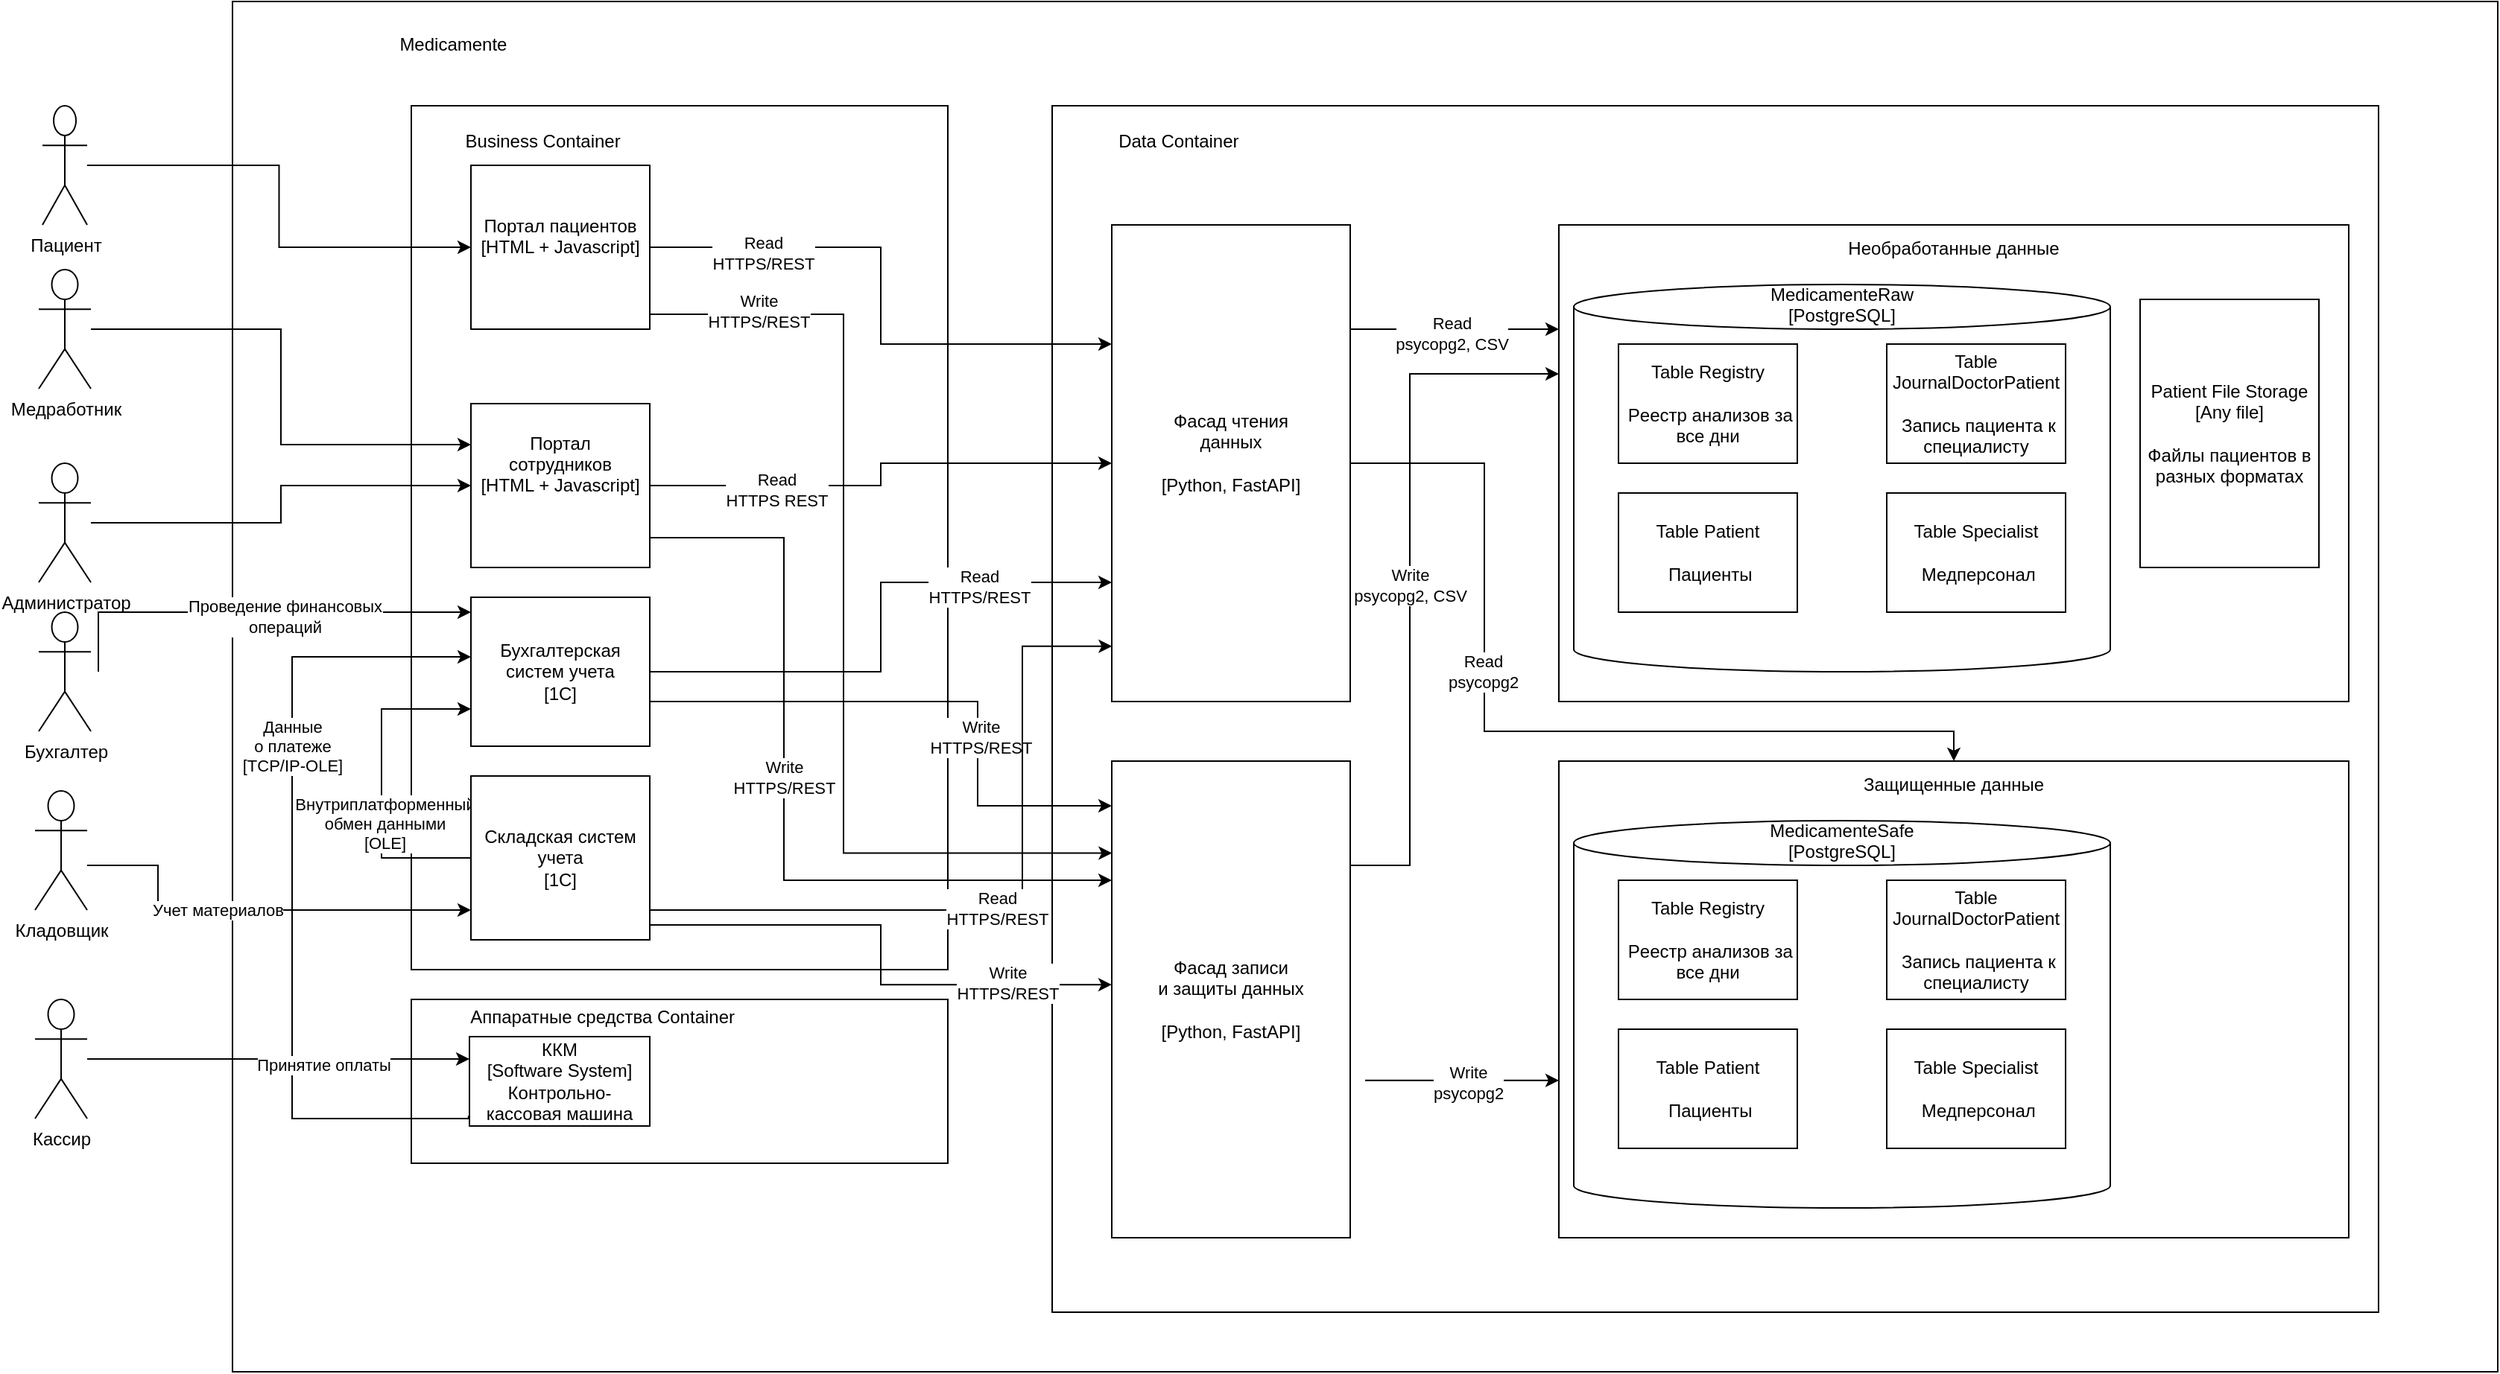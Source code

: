 <mxfile version="26.2.2">
  <diagram name="Page-1" id="CGTZmDQm4pQXepsmwuyZ">
    <mxGraphModel dx="2304" dy="2173" grid="1" gridSize="10" guides="1" tooltips="1" connect="1" arrows="1" fold="1" page="1" pageScale="1" pageWidth="850" pageHeight="1100" math="0" shadow="0">
      <root>
        <mxCell id="0" />
        <mxCell id="1" parent="0" />
        <mxCell id="5Xi3ZQD51UDlwHQSL6_M-1" value="Medicamente&amp;nbsp; &amp;nbsp; &amp;nbsp; &amp;nbsp; &amp;nbsp; &amp;nbsp; &amp;nbsp; &amp;nbsp; &amp;nbsp; &amp;nbsp; &amp;nbsp; &amp;nbsp; &amp;nbsp; &amp;nbsp; &amp;nbsp; &amp;nbsp; &amp;nbsp; &amp;nbsp; &amp;nbsp; &amp;nbsp; &amp;nbsp; &amp;nbsp; &amp;nbsp; &amp;nbsp; &amp;nbsp; &amp;nbsp; &amp;nbsp; &amp;nbsp; &amp;nbsp; &amp;nbsp; &amp;nbsp; &amp;nbsp; &amp;nbsp; &amp;nbsp; &amp;nbsp; &amp;nbsp; &amp;nbsp; &amp;nbsp; &amp;nbsp; &amp;nbsp; &amp;nbsp; &amp;nbsp; &amp;nbsp; &amp;nbsp; &amp;nbsp; &amp;nbsp; &amp;nbsp; &amp;nbsp; &amp;nbsp; &amp;nbsp; &amp;nbsp; &amp;nbsp; &amp;nbsp; &amp;nbsp; &amp;nbsp; &amp;nbsp; &amp;nbsp; &amp;nbsp; &amp;nbsp; &amp;nbsp; &amp;nbsp; &amp;nbsp; &amp;nbsp; &amp;nbsp; &amp;nbsp; &amp;nbsp; &amp;nbsp; &amp;nbsp; &amp;nbsp; &amp;nbsp; &amp;nbsp; &amp;nbsp; &amp;nbsp; &amp;nbsp; &amp;nbsp; &amp;nbsp; &amp;nbsp; &amp;nbsp; &amp;nbsp; &amp;nbsp; &amp;nbsp; &amp;nbsp; &amp;nbsp; &amp;nbsp; &amp;nbsp; &amp;nbsp; &amp;nbsp; &amp;nbsp; &amp;nbsp; &amp;nbsp; &amp;nbsp; &amp;nbsp; &amp;nbsp; &amp;nbsp; &amp;nbsp; &amp;nbsp; &amp;nbsp; &amp;nbsp; &amp;nbsp; &amp;nbsp; &amp;nbsp; &amp;nbsp; &amp;nbsp; &amp;nbsp; &amp;nbsp; &amp;nbsp; &amp;nbsp; &amp;nbsp; &amp;nbsp; &amp;nbsp; &amp;nbsp; &amp;nbsp; &amp;nbsp; &amp;nbsp; &amp;nbsp; &amp;nbsp; &amp;nbsp; &amp;nbsp; &amp;nbsp; &amp;nbsp; &amp;nbsp; &amp;nbsp; &amp;nbsp; &amp;nbsp; &amp;nbsp; &amp;nbsp; &amp;nbsp; &amp;nbsp; &amp;nbsp; &amp;nbsp; &amp;nbsp; &amp;nbsp; &amp;nbsp; &amp;nbsp; &amp;nbsp; &amp;nbsp; &amp;nbsp; &amp;nbsp; &amp;nbsp; &amp;nbsp; &amp;nbsp; &amp;nbsp; &amp;nbsp; &amp;nbsp; &amp;nbsp; &amp;nbsp; &amp;nbsp; &amp;nbsp; &amp;nbsp; &amp;nbsp; &amp;nbsp; &amp;nbsp; &amp;nbsp; &amp;nbsp; &amp;nbsp; &amp;nbsp; &amp;nbsp; &amp;nbsp; &amp;nbsp; &amp;nbsp; &amp;nbsp; &amp;nbsp; &amp;nbsp; &amp;nbsp; &amp;nbsp; &amp;nbsp; &amp;nbsp; &amp;nbsp; &amp;nbsp; &amp;nbsp; &amp;nbsp; &amp;nbsp; &amp;nbsp; &amp;nbsp; &amp;nbsp; &amp;nbsp; &amp;nbsp; &amp;nbsp; &amp;nbsp; &amp;nbsp; &amp;nbsp; &amp;nbsp; &amp;nbsp; &amp;nbsp;&lt;div&gt;&lt;br&gt;&lt;/div&gt;&lt;div&gt;&lt;br&gt;&lt;div&gt;&lt;br&gt;&lt;/div&gt;&lt;div&gt;&lt;br&gt;&lt;/div&gt;&lt;div&gt;&lt;br&gt;&lt;/div&gt;&lt;div&gt;&lt;br&gt;&lt;/div&gt;&lt;div&gt;&lt;br&gt;&lt;/div&gt;&lt;div&gt;&lt;br&gt;&lt;/div&gt;&lt;div&gt;&lt;br&gt;&lt;/div&gt;&lt;div&gt;&lt;br&gt;&lt;/div&gt;&lt;div&gt;&lt;br&gt;&lt;/div&gt;&lt;div&gt;&lt;br&gt;&lt;/div&gt;&lt;div&gt;&lt;br&gt;&lt;/div&gt;&lt;div&gt;&lt;br&gt;&lt;/div&gt;&lt;div&gt;&lt;br&gt;&lt;/div&gt;&lt;div&gt;&lt;br&gt;&lt;/div&gt;&lt;div&gt;&lt;br&gt;&lt;/div&gt;&lt;div&gt;&lt;br&gt;&lt;/div&gt;&lt;div&gt;&lt;br&gt;&lt;/div&gt;&lt;div&gt;&lt;br&gt;&lt;/div&gt;&lt;div&gt;&lt;br&gt;&lt;/div&gt;&lt;div&gt;&lt;br&gt;&lt;/div&gt;&lt;div&gt;&lt;br&gt;&lt;/div&gt;&lt;div&gt;&lt;br&gt;&lt;/div&gt;&lt;div&gt;&lt;br&gt;&lt;/div&gt;&lt;div&gt;&lt;br&gt;&lt;/div&gt;&lt;div&gt;&lt;br&gt;&lt;/div&gt;&lt;div&gt;&lt;br&gt;&lt;/div&gt;&lt;div&gt;&lt;br&gt;&lt;/div&gt;&lt;div&gt;&lt;br&gt;&lt;/div&gt;&lt;div&gt;&lt;br&gt;&lt;/div&gt;&lt;div&gt;&lt;br&gt;&lt;/div&gt;&lt;div&gt;&lt;br&gt;&lt;/div&gt;&lt;div&gt;&lt;br&gt;&lt;/div&gt;&lt;div&gt;&lt;br&gt;&lt;/div&gt;&lt;div&gt;&lt;br&gt;&lt;/div&gt;&lt;div&gt;&lt;br&gt;&lt;/div&gt;&lt;div&gt;&lt;br&gt;&lt;/div&gt;&lt;div&gt;&lt;br&gt;&lt;/div&gt;&lt;div&gt;&lt;br&gt;&lt;/div&gt;&lt;div&gt;&lt;br&gt;&lt;/div&gt;&lt;div&gt;&lt;br&gt;&lt;/div&gt;&lt;div&gt;&lt;br&gt;&lt;/div&gt;&lt;div&gt;&lt;br&gt;&lt;/div&gt;&lt;div&gt;&lt;br&gt;&lt;/div&gt;&lt;div&gt;&lt;br&gt;&lt;/div&gt;&lt;div&gt;&lt;br&gt;&lt;/div&gt;&lt;div&gt;&lt;br&gt;&lt;/div&gt;&lt;div&gt;&lt;br&gt;&lt;/div&gt;&lt;div&gt;&lt;br&gt;&lt;/div&gt;&lt;div&gt;&lt;br&gt;&lt;/div&gt;&lt;div&gt;&lt;br&gt;&lt;/div&gt;&lt;div&gt;&lt;br&gt;&lt;/div&gt;&lt;div&gt;&lt;br&gt;&lt;/div&gt;&lt;div&gt;&lt;br&gt;&lt;/div&gt;&lt;div&gt;&lt;br&gt;&lt;/div&gt;&lt;div&gt;&lt;br&gt;&lt;/div&gt;&lt;div&gt;&lt;br&gt;&lt;/div&gt;&lt;div&gt;&lt;br&gt;&lt;/div&gt;&lt;div&gt;&lt;br&gt;&lt;/div&gt;&lt;/div&gt;" style="rounded=0;whiteSpace=wrap;html=1;" vertex="1" parent="1">
          <mxGeometry x="-200" y="-280" width="1520" height="920" as="geometry" />
        </mxCell>
        <mxCell id="5Xi3ZQD51UDlwHQSL6_M-2" value="Data Container&amp;nbsp; &amp;nbsp; &amp;nbsp; &amp;nbsp; &amp;nbsp; &amp;nbsp; &amp;nbsp; &amp;nbsp; &amp;nbsp; &amp;nbsp; &amp;nbsp; &amp;nbsp; &amp;nbsp; &amp;nbsp; &amp;nbsp; &amp;nbsp; &amp;nbsp; &amp;nbsp; &amp;nbsp; &amp;nbsp; &amp;nbsp; &amp;nbsp; &amp;nbsp; &amp;nbsp; &amp;nbsp; &amp;nbsp; &amp;nbsp; &amp;nbsp; &amp;nbsp; &amp;nbsp; &amp;nbsp; &amp;nbsp; &amp;nbsp; &amp;nbsp; &amp;nbsp; &amp;nbsp; &amp;nbsp; &amp;nbsp; &amp;nbsp; &amp;nbsp; &amp;nbsp; &amp;nbsp; &amp;nbsp; &amp;nbsp; &amp;nbsp; &amp;nbsp; &amp;nbsp; &amp;nbsp; &amp;nbsp; &amp;nbsp; &amp;nbsp; &amp;nbsp; &amp;nbsp; &amp;nbsp; &amp;nbsp; &amp;nbsp; &amp;nbsp; &amp;nbsp; &amp;nbsp; &amp;nbsp; &amp;nbsp; &amp;nbsp; &amp;nbsp; &amp;nbsp; &amp;nbsp; &amp;nbsp; &amp;nbsp; &amp;nbsp; &amp;nbsp; &amp;nbsp; &amp;nbsp; &amp;nbsp; &amp;nbsp; &amp;nbsp; &amp;nbsp; &amp;nbsp; &amp;nbsp; &amp;nbsp; &amp;nbsp; &amp;nbsp; &amp;nbsp; &amp;nbsp; &amp;nbsp; &amp;nbsp; &amp;nbsp; &amp;nbsp; &amp;nbsp; &amp;nbsp; &amp;nbsp; &amp;nbsp; &amp;nbsp; &amp;nbsp; &amp;nbsp; &amp;nbsp; &amp;nbsp; &amp;nbsp; &amp;nbsp; &amp;nbsp; &amp;nbsp; &amp;nbsp; &amp;nbsp; &amp;nbsp; &amp;nbsp; &amp;nbsp; &amp;nbsp; &amp;nbsp; &amp;nbsp; &amp;nbsp;&amp;nbsp;&lt;div&gt;&lt;br&gt;&lt;/div&gt;&lt;div&gt;&lt;br&gt;&lt;/div&gt;&lt;div&gt;&lt;br&gt;&lt;/div&gt;&lt;div&gt;&lt;br&gt;&lt;/div&gt;&lt;div&gt;&lt;br&gt;&lt;/div&gt;&lt;div&gt;&lt;br&gt;&lt;/div&gt;&lt;div&gt;&lt;br&gt;&lt;/div&gt;&lt;div&gt;&lt;br&gt;&lt;/div&gt;&lt;div&gt;&lt;br&gt;&lt;/div&gt;&lt;div&gt;&lt;br&gt;&lt;/div&gt;&lt;div&gt;&lt;br&gt;&lt;/div&gt;&lt;div&gt;&lt;br&gt;&lt;/div&gt;&lt;div&gt;&lt;br&gt;&lt;/div&gt;&lt;div&gt;&lt;br&gt;&lt;/div&gt;&lt;div&gt;&lt;br&gt;&lt;/div&gt;&lt;div&gt;&lt;br&gt;&lt;/div&gt;&lt;div&gt;&lt;br&gt;&lt;/div&gt;&lt;div&gt;&lt;br&gt;&lt;/div&gt;&lt;div&gt;&lt;br&gt;&lt;/div&gt;&lt;div&gt;&lt;br&gt;&lt;/div&gt;&lt;div&gt;&lt;br&gt;&lt;/div&gt;&lt;div&gt;&amp;nbsp; &amp;nbsp; &amp;nbsp; &amp;nbsp; &amp;nbsp; &amp;nbsp; &amp;nbsp; &amp;nbsp; &amp;nbsp; &amp;nbsp; &amp;nbsp; &amp;nbsp; &amp;nbsp; &amp;nbsp; &amp;nbsp; &amp;nbsp; &amp;nbsp; &amp;nbsp; &amp;nbsp; &amp;nbsp; &amp;nbsp; &amp;nbsp; &amp;nbsp; &amp;nbsp; &amp;nbsp; &amp;nbsp; &amp;nbsp; &amp;nbsp; &amp;nbsp; &amp;nbsp; &amp;nbsp; &amp;nbsp; &amp;nbsp;&amp;nbsp;&lt;div&gt;&lt;br&gt;&lt;/div&gt;&lt;div&gt;&lt;br&gt;&lt;/div&gt;&lt;div&gt;&lt;br&gt;&lt;/div&gt;&lt;div&gt;&lt;br&gt;&lt;/div&gt;&lt;div&gt;&lt;br&gt;&lt;/div&gt;&lt;div&gt;&lt;br&gt;&lt;/div&gt;&lt;div&gt;&lt;br&gt;&lt;/div&gt;&lt;div&gt;&lt;br&gt;&lt;/div&gt;&lt;div&gt;&lt;br&gt;&lt;/div&gt;&lt;div&gt;&lt;br&gt;&lt;/div&gt;&lt;div&gt;&lt;br&gt;&lt;/div&gt;&lt;div&gt;&lt;br&gt;&lt;/div&gt;&lt;div&gt;&lt;br&gt;&lt;/div&gt;&lt;div&gt;&lt;br&gt;&lt;/div&gt;&lt;div&gt;&lt;br&gt;&lt;/div&gt;&lt;div&gt;&lt;br&gt;&lt;/div&gt;&lt;div&gt;&lt;br&gt;&lt;/div&gt;&lt;div&gt;&lt;br&gt;&lt;/div&gt;&lt;div&gt;&lt;br&gt;&lt;/div&gt;&lt;div&gt;&lt;br&gt;&lt;/div&gt;&lt;div&gt;&lt;br&gt;&lt;/div&gt;&lt;div&gt;&lt;br&gt;&lt;/div&gt;&lt;div&gt;&lt;br&gt;&lt;/div&gt;&lt;div&gt;&lt;br&gt;&lt;/div&gt;&lt;div&gt;&lt;br&gt;&lt;/div&gt;&lt;div&gt;&lt;br&gt;&lt;/div&gt;&lt;div&gt;&lt;br&gt;&lt;/div&gt;&lt;div&gt;&lt;br&gt;&lt;/div&gt;&lt;div&gt;&lt;br&gt;&lt;/div&gt;&lt;div&gt;&lt;br&gt;&lt;/div&gt;&lt;div&gt;&lt;br&gt;&lt;/div&gt;&lt;/div&gt;" style="rounded=0;whiteSpace=wrap;html=1;" vertex="1" parent="1">
          <mxGeometry x="350" y="-210" width="890" height="810" as="geometry" />
        </mxCell>
        <mxCell id="5Xi3ZQD51UDlwHQSL6_M-4" value="Business Container&amp;nbsp; &amp;nbsp; &amp;nbsp; &amp;nbsp; &amp;nbsp; &amp;nbsp; &amp;nbsp; &amp;nbsp; &amp;nbsp; &amp;nbsp; &amp;nbsp; &amp;nbsp; &amp;nbsp; &amp;nbsp; &amp;nbsp; &amp;nbsp; &amp;nbsp; &amp;nbsp; &amp;nbsp; &amp;nbsp; &amp;nbsp; &amp;nbsp; &amp;nbsp; &amp;nbsp; &amp;nbsp; &amp;nbsp; &amp;nbsp; &amp;nbsp;&lt;div&gt;&lt;br&gt;&lt;/div&gt;&lt;div&gt;&lt;br&gt;&lt;/div&gt;&lt;div&gt;&lt;br&gt;&lt;/div&gt;&lt;div&gt;&lt;br&gt;&lt;/div&gt;&lt;div&gt;&lt;br&gt;&lt;/div&gt;&lt;div&gt;&lt;br&gt;&lt;/div&gt;&lt;div&gt;&lt;br&gt;&lt;/div&gt;&lt;div&gt;&lt;br&gt;&lt;/div&gt;&lt;div&gt;&lt;br&gt;&lt;/div&gt;&lt;div&gt;&lt;div&gt;&lt;br&gt;&lt;/div&gt;&lt;div&gt;&lt;br&gt;&lt;/div&gt;&lt;div&gt;&lt;br&gt;&lt;/div&gt;&lt;div&gt;&lt;br&gt;&lt;/div&gt;&lt;div&gt;&lt;br&gt;&lt;/div&gt;&lt;div&gt;&lt;br&gt;&lt;/div&gt;&lt;div&gt;&lt;br&gt;&lt;/div&gt;&lt;div&gt;&lt;br&gt;&lt;/div&gt;&lt;div&gt;&lt;br&gt;&lt;/div&gt;&lt;div&gt;&lt;br&gt;&lt;/div&gt;&lt;div&gt;&lt;br&gt;&lt;/div&gt;&lt;div&gt;&lt;br&gt;&lt;/div&gt;&lt;div&gt;&lt;br&gt;&lt;/div&gt;&lt;div&gt;&lt;br&gt;&lt;/div&gt;&lt;div&gt;&lt;br&gt;&lt;/div&gt;&lt;div&gt;&lt;br&gt;&lt;/div&gt;&lt;div&gt;&lt;br&gt;&lt;/div&gt;&lt;div&gt;&lt;br&gt;&lt;/div&gt;&lt;div&gt;&lt;br&gt;&lt;/div&gt;&lt;div&gt;&lt;br&gt;&lt;/div&gt;&lt;div&gt;&lt;br&gt;&lt;/div&gt;&lt;div&gt;&lt;br&gt;&lt;/div&gt;&lt;div&gt;&lt;br&gt;&lt;/div&gt;&lt;div&gt;&lt;br&gt;&lt;/div&gt;&lt;div&gt;&lt;br&gt;&lt;/div&gt;&lt;div&gt;&lt;br&gt;&lt;/div&gt;&lt;div&gt;&lt;br&gt;&lt;/div&gt;&lt;div&gt;&lt;br&gt;&lt;/div&gt;&lt;/div&gt;" style="rounded=0;whiteSpace=wrap;html=1;" vertex="1" parent="1">
          <mxGeometry x="-80" y="-210" width="360" height="580" as="geometry" />
        </mxCell>
        <mxCell id="5Xi3ZQD51UDlwHQSL6_M-11" style="edgeStyle=orthogonalEdgeStyle;rounded=0;orthogonalLoop=1;jettySize=auto;html=1;" edge="1" parent="1" source="5Xi3ZQD51UDlwHQSL6_M-7" target="5Xi3ZQD51UDlwHQSL6_M-5">
          <mxGeometry relative="1" as="geometry">
            <Array as="points">
              <mxPoint x="590" y="-60" />
              <mxPoint x="590" y="-60" />
            </Array>
          </mxGeometry>
        </mxCell>
        <mxCell id="5Xi3ZQD51UDlwHQSL6_M-91" value="Read&lt;div&gt;psyco&lt;span style=&quot;background-color: light-dark(#ffffff, var(--ge-dark-color, #121212)); color: light-dark(rgb(0, 0, 0), rgb(255, 255, 255));&quot;&gt;pg2, CSV&lt;/span&gt;&lt;/div&gt;" style="edgeLabel;html=1;align=center;verticalAlign=middle;resizable=0;points=[];" vertex="1" connectable="0" parent="5Xi3ZQD51UDlwHQSL6_M-11">
          <mxGeometry x="-0.029" y="-3" relative="1" as="geometry">
            <mxPoint as="offset" />
          </mxGeometry>
        </mxCell>
        <mxCell id="5Xi3ZQD51UDlwHQSL6_M-5" value="Необработанные&amp;nbsp;&lt;span style=&quot;background-color: transparent; color: light-dark(rgb(0, 0, 0), rgb(255, 255, 255));&quot;&gt;данные&lt;/span&gt;&lt;div&gt;&lt;br&gt;&lt;/div&gt;&lt;div&gt;&lt;br&gt;&lt;/div&gt;&lt;div&gt;&lt;br&gt;&lt;/div&gt;&lt;div&gt;&lt;br&gt;&lt;/div&gt;&lt;div&gt;&lt;br&gt;&lt;/div&gt;&lt;div&gt;&lt;br&gt;&lt;/div&gt;&lt;div&gt;&lt;br&gt;&lt;/div&gt;&lt;div&gt;&lt;br&gt;&lt;/div&gt;&lt;div&gt;&lt;br&gt;&lt;/div&gt;&lt;div&gt;&lt;br&gt;&lt;/div&gt;&lt;div&gt;&lt;br&gt;&lt;/div&gt;&lt;div&gt;&lt;br&gt;&lt;/div&gt;&lt;div&gt;&lt;br&gt;&lt;/div&gt;&lt;div&gt;&lt;br&gt;&lt;/div&gt;&lt;div&gt;&lt;br&gt;&lt;/div&gt;&lt;div&gt;&lt;br&gt;&lt;/div&gt;&lt;div&gt;&lt;br&gt;&lt;/div&gt;&lt;div&gt;&lt;br&gt;&lt;/div&gt;&lt;div&gt;&lt;br&gt;&lt;/div&gt;&lt;div&gt;&lt;br&gt;&lt;/div&gt;" style="shape=rectangle;whiteSpace=wrap;html=1;boundedLbl=1;backgroundOutline=1;size=15;" vertex="1" parent="1">
          <mxGeometry x="690" y="-130" width="530" height="320" as="geometry" />
        </mxCell>
        <mxCell id="5Xi3ZQD51UDlwHQSL6_M-89" style="edgeStyle=orthogonalEdgeStyle;rounded=0;orthogonalLoop=1;jettySize=auto;html=1;exitX=1;exitY=0.5;exitDx=0;exitDy=0;" edge="1" parent="1" source="5Xi3ZQD51UDlwHQSL6_M-7" target="5Xi3ZQD51UDlwHQSL6_M-6">
          <mxGeometry relative="1" as="geometry">
            <Array as="points">
              <mxPoint x="640" y="30" />
              <mxPoint x="640" y="210" />
              <mxPoint x="955" y="210" />
            </Array>
          </mxGeometry>
        </mxCell>
        <mxCell id="5Xi3ZQD51UDlwHQSL6_M-90" value="Read&lt;div&gt;psyco&lt;span style=&quot;color: light-dark(rgb(0, 0, 0), rgb(255, 255, 255)); background-color: light-dark(#ffffff, var(--ge-dark-color, #121212));&quot;&gt;pg2&lt;/span&gt;&lt;/div&gt;" style="edgeLabel;html=1;align=center;verticalAlign=middle;resizable=0;points=[];" vertex="1" connectable="0" parent="5Xi3ZQD51UDlwHQSL6_M-89">
          <mxGeometry x="-0.382" y="-1" relative="1" as="geometry">
            <mxPoint y="43" as="offset" />
          </mxGeometry>
        </mxCell>
        <mxCell id="5Xi3ZQD51UDlwHQSL6_M-6" value="Защищенные&amp;nbsp;&lt;span style=&quot;background-color: transparent; color: light-dark(rgb(0, 0, 0), rgb(255, 255, 255));&quot;&gt;данные&lt;/span&gt;&lt;div&gt;&lt;br&gt;&lt;/div&gt;&lt;div&gt;&lt;br&gt;&lt;/div&gt;&lt;div&gt;&lt;br&gt;&lt;/div&gt;&lt;div&gt;&lt;br&gt;&lt;/div&gt;&lt;div&gt;&lt;br&gt;&lt;/div&gt;&lt;div&gt;&lt;br&gt;&lt;/div&gt;&lt;div&gt;&lt;br&gt;&lt;/div&gt;&lt;div&gt;&lt;br&gt;&lt;/div&gt;&lt;div&gt;&lt;br&gt;&lt;/div&gt;&lt;div&gt;&lt;br&gt;&lt;/div&gt;&lt;div&gt;&lt;br&gt;&lt;/div&gt;&lt;div&gt;&lt;br&gt;&lt;/div&gt;&lt;div&gt;&lt;br&gt;&lt;/div&gt;&lt;div&gt;&lt;br&gt;&lt;/div&gt;&lt;div&gt;&lt;br&gt;&lt;/div&gt;&lt;div&gt;&lt;br&gt;&lt;/div&gt;&lt;div&gt;&lt;br&gt;&lt;/div&gt;&lt;div&gt;&lt;br&gt;&lt;/div&gt;&lt;div&gt;&lt;br&gt;&lt;/div&gt;&lt;div&gt;&lt;br&gt;&lt;/div&gt;" style="shape=rectangle;whiteSpace=wrap;html=1;boundedLbl=1;backgroundOutline=1;size=15;" vertex="1" parent="1">
          <mxGeometry x="690" y="230" width="530" height="320" as="geometry" />
        </mxCell>
        <mxCell id="5Xi3ZQD51UDlwHQSL6_M-7" value="Фасад&amp;nbsp;&lt;span style=&quot;background-color: transparent; color: light-dark(rgb(0, 0, 0), rgb(255, 255, 255));&quot;&gt;чтения&lt;/span&gt;&lt;div&gt;данных&lt;/div&gt;&lt;div&gt;&lt;br&gt;&lt;/div&gt;&lt;div&gt;[Python, FastAPI]&lt;/div&gt;&lt;div&gt;&lt;br&gt;&lt;/div&gt;" style="rounded=0;whiteSpace=wrap;html=1;" vertex="1" parent="1">
          <mxGeometry x="390" y="-130" width="160" height="320" as="geometry" />
        </mxCell>
        <mxCell id="5Xi3ZQD51UDlwHQSL6_M-9" style="edgeStyle=orthogonalEdgeStyle;rounded=0;orthogonalLoop=1;jettySize=auto;html=1;" edge="1" parent="1" source="5Xi3ZQD51UDlwHQSL6_M-8" target="5Xi3ZQD51UDlwHQSL6_M-5">
          <mxGeometry relative="1" as="geometry">
            <Array as="points">
              <mxPoint x="590" y="300" />
              <mxPoint x="590" y="-30" />
            </Array>
          </mxGeometry>
        </mxCell>
        <mxCell id="5Xi3ZQD51UDlwHQSL6_M-88" value="Write&lt;div&gt;psyco&lt;span style=&quot;color: light-dark(rgb(0, 0, 0), rgb(255, 255, 255)); background-color: light-dark(#ffffff, var(--ge-dark-color, #121212));&quot;&gt;pg2, CSV&lt;/span&gt;&lt;/div&gt;" style="edgeLabel;html=1;align=center;verticalAlign=middle;resizable=0;points=[];" vertex="1" connectable="0" parent="5Xi3ZQD51UDlwHQSL6_M-9">
          <mxGeometry x="-0.028" relative="1" as="geometry">
            <mxPoint as="offset" />
          </mxGeometry>
        </mxCell>
        <mxCell id="5Xi3ZQD51UDlwHQSL6_M-10" style="edgeStyle=orthogonalEdgeStyle;rounded=0;orthogonalLoop=1;jettySize=auto;html=1;" edge="1" parent="1">
          <mxGeometry relative="1" as="geometry">
            <mxPoint x="560" y="444.41" as="sourcePoint" />
            <mxPoint x="690" y="444.41" as="targetPoint" />
          </mxGeometry>
        </mxCell>
        <mxCell id="5Xi3ZQD51UDlwHQSL6_M-87" value="Write&lt;div&gt;psyco&lt;span style=&quot;color: light-dark(rgb(0, 0, 0), rgb(255, 255, 255)); background-color: light-dark(#ffffff, var(--ge-dark-color, #121212));&quot;&gt;pg2&lt;/span&gt;&lt;/div&gt;" style="edgeLabel;html=1;align=center;verticalAlign=middle;resizable=0;points=[];" vertex="1" connectable="0" parent="5Xi3ZQD51UDlwHQSL6_M-10">
          <mxGeometry x="0.054" y="-1" relative="1" as="geometry">
            <mxPoint as="offset" />
          </mxGeometry>
        </mxCell>
        <mxCell id="5Xi3ZQD51UDlwHQSL6_M-8" value="Фасад&amp;nbsp;&lt;span style=&quot;background-color: transparent; color: light-dark(rgb(0, 0, 0), rgb(255, 255, 255));&quot;&gt;записи&lt;/span&gt;&lt;div&gt;и&amp;nbsp;&lt;span style=&quot;background-color: transparent; color: light-dark(rgb(0, 0, 0), rgb(255, 255, 255));&quot;&gt;защиты&amp;nbsp;&lt;/span&gt;&lt;span style=&quot;background-color: transparent; color: light-dark(rgb(0, 0, 0), rgb(255, 255, 255));&quot;&gt;данных&lt;/span&gt;&lt;/div&gt;&lt;div&gt;&lt;span style=&quot;background-color: transparent; color: light-dark(rgb(0, 0, 0), rgb(255, 255, 255));&quot;&gt;&lt;br&gt;&lt;/span&gt;&lt;/div&gt;&lt;div&gt;[&lt;span style=&quot;background-color: transparent; color: light-dark(rgb(0, 0, 0), rgb(255, 255, 255));&quot;&gt;Python,&amp;nbsp;&lt;/span&gt;&lt;span style=&quot;background-color: transparent; color: light-dark(rgb(0, 0, 0), rgb(255, 255, 255));&quot;&gt;FastAPI]&lt;/span&gt;&lt;/div&gt;" style="rounded=0;whiteSpace=wrap;html=1;" vertex="1" parent="1">
          <mxGeometry x="390" y="230" width="160" height="320" as="geometry" />
        </mxCell>
        <mxCell id="5Xi3ZQD51UDlwHQSL6_M-97" style="edgeStyle=orthogonalEdgeStyle;rounded=0;orthogonalLoop=1;jettySize=auto;html=1;entryX=0;entryY=0.25;entryDx=0;entryDy=0;" edge="1" parent="1" source="5Xi3ZQD51UDlwHQSL6_M-13" target="5Xi3ZQD51UDlwHQSL6_M-7">
          <mxGeometry relative="1" as="geometry" />
        </mxCell>
        <mxCell id="5Xi3ZQD51UDlwHQSL6_M-100" value="Read&lt;div&gt;HTTPS/REST&lt;/div&gt;" style="edgeLabel;html=1;align=center;verticalAlign=middle;resizable=0;points=[];" vertex="1" connectable="0" parent="5Xi3ZQD51UDlwHQSL6_M-97">
          <mxGeometry x="-0.595" y="-4" relative="1" as="geometry">
            <mxPoint as="offset" />
          </mxGeometry>
        </mxCell>
        <mxCell id="5Xi3ZQD51UDlwHQSL6_M-13" value="Портал пациентов&lt;div&gt;&lt;div&gt;[HTML + Javascript]&lt;/div&gt;&lt;div&gt;&lt;br&gt;&lt;/div&gt;&lt;/div&gt;" style="rounded=0;whiteSpace=wrap;html=1;" vertex="1" parent="1">
          <mxGeometry x="-40" y="-170" width="120" height="110" as="geometry" />
        </mxCell>
        <mxCell id="5Xi3ZQD51UDlwHQSL6_M-98" style="edgeStyle=orthogonalEdgeStyle;rounded=0;orthogonalLoop=1;jettySize=auto;html=1;" edge="1" parent="1" source="5Xi3ZQD51UDlwHQSL6_M-14" target="5Xi3ZQD51UDlwHQSL6_M-7">
          <mxGeometry relative="1" as="geometry" />
        </mxCell>
        <mxCell id="5Xi3ZQD51UDlwHQSL6_M-99" value="Read&lt;div&gt;HTTPS REST&lt;/div&gt;" style="edgeLabel;html=1;align=center;verticalAlign=middle;resizable=0;points=[];" vertex="1" connectable="0" parent="5Xi3ZQD51UDlwHQSL6_M-98">
          <mxGeometry x="-0.481" y="-3" relative="1" as="geometry">
            <mxPoint as="offset" />
          </mxGeometry>
        </mxCell>
        <mxCell id="5Xi3ZQD51UDlwHQSL6_M-117" style="edgeStyle=orthogonalEdgeStyle;rounded=0;orthogonalLoop=1;jettySize=auto;html=1;entryX=0;entryY=0.25;entryDx=0;entryDy=0;" edge="1" parent="1" source="5Xi3ZQD51UDlwHQSL6_M-14" target="5Xi3ZQD51UDlwHQSL6_M-8">
          <mxGeometry relative="1" as="geometry">
            <Array as="points">
              <mxPoint x="170" y="80" />
              <mxPoint x="170" y="310" />
            </Array>
          </mxGeometry>
        </mxCell>
        <mxCell id="5Xi3ZQD51UDlwHQSL6_M-118" value="Write&lt;div&gt;HTTPS/REST&lt;/div&gt;" style="edgeLabel;html=1;align=center;verticalAlign=middle;resizable=0;points=[];" vertex="1" connectable="0" parent="5Xi3ZQD51UDlwHQSL6_M-117">
          <mxGeometry x="-0.07" relative="1" as="geometry">
            <mxPoint as="offset" />
          </mxGeometry>
        </mxCell>
        <mxCell id="5Xi3ZQD51UDlwHQSL6_M-14" value="Портал&lt;div&gt;сотрудников&lt;/div&gt;&lt;div&gt;[HTML + Javascript]&lt;/div&gt;&lt;div&gt;&lt;br&gt;&lt;/div&gt;&lt;div&gt;&lt;br&gt;&lt;/div&gt;" style="rounded=0;whiteSpace=wrap;html=1;" vertex="1" parent="1">
          <mxGeometry x="-40" y="-10" width="120" height="110" as="geometry" />
        </mxCell>
        <mxCell id="5Xi3ZQD51UDlwHQSL6_M-101" style="edgeStyle=orthogonalEdgeStyle;rounded=0;orthogonalLoop=1;jettySize=auto;html=1;entryX=0;entryY=0.75;entryDx=0;entryDy=0;" edge="1" parent="1" source="5Xi3ZQD51UDlwHQSL6_M-15" target="5Xi3ZQD51UDlwHQSL6_M-7">
          <mxGeometry relative="1" as="geometry" />
        </mxCell>
        <mxCell id="5Xi3ZQD51UDlwHQSL6_M-102" value="Read&lt;div&gt;HTTPS/REST&lt;/div&gt;" style="edgeLabel;html=1;align=center;verticalAlign=middle;resizable=0;points=[];" vertex="1" connectable="0" parent="5Xi3ZQD51UDlwHQSL6_M-101">
          <mxGeometry x="0.517" y="-3" relative="1" as="geometry">
            <mxPoint as="offset" />
          </mxGeometry>
        </mxCell>
        <mxCell id="5Xi3ZQD51UDlwHQSL6_M-107" style="edgeStyle=orthogonalEdgeStyle;rounded=0;orthogonalLoop=1;jettySize=auto;html=1;" edge="1" parent="1" source="5Xi3ZQD51UDlwHQSL6_M-15">
          <mxGeometry relative="1" as="geometry">
            <mxPoint x="390" y="260" as="targetPoint" />
            <Array as="points">
              <mxPoint x="300" y="190" />
              <mxPoint x="300" y="260" />
              <mxPoint x="390" y="260" />
            </Array>
          </mxGeometry>
        </mxCell>
        <mxCell id="5Xi3ZQD51UDlwHQSL6_M-108" value="Write&lt;div&gt;HTTPS/REST&lt;/div&gt;" style="edgeLabel;html=1;align=center;verticalAlign=middle;resizable=0;points=[];" vertex="1" connectable="0" parent="5Xi3ZQD51UDlwHQSL6_M-107">
          <mxGeometry x="0.284" y="2" relative="1" as="geometry">
            <mxPoint as="offset" />
          </mxGeometry>
        </mxCell>
        <mxCell id="5Xi3ZQD51UDlwHQSL6_M-15" value="Бухгалтерская систем учета&lt;div&gt;[1C]&lt;/div&gt;" style="rounded=0;whiteSpace=wrap;html=1;" vertex="1" parent="1">
          <mxGeometry x="-40" y="120" width="120" height="100" as="geometry" />
        </mxCell>
        <mxCell id="5Xi3ZQD51UDlwHQSL6_M-113" style="edgeStyle=orthogonalEdgeStyle;rounded=0;orthogonalLoop=1;jettySize=auto;html=1;entryX=0;entryY=0.75;entryDx=0;entryDy=0;" edge="1" parent="1" source="5Xi3ZQD51UDlwHQSL6_M-16" target="5Xi3ZQD51UDlwHQSL6_M-15">
          <mxGeometry relative="1" as="geometry">
            <Array as="points">
              <mxPoint x="-100" y="295" />
              <mxPoint x="-100" y="195" />
            </Array>
          </mxGeometry>
        </mxCell>
        <mxCell id="5Xi3ZQD51UDlwHQSL6_M-116" value="Внутриплатформенный&lt;div&gt;обмен данными&lt;/div&gt;&lt;div&gt;[OLE]&lt;/div&gt;" style="edgeLabel;html=1;align=center;verticalAlign=middle;resizable=0;points=[];" vertex="1" connectable="0" parent="5Xi3ZQD51UDlwHQSL6_M-113">
          <mxGeometry x="-0.243" y="-2" relative="1" as="geometry">
            <mxPoint as="offset" />
          </mxGeometry>
        </mxCell>
        <mxCell id="5Xi3ZQD51UDlwHQSL6_M-16" value="Складская систем учета&lt;div&gt;[1C]&lt;/div&gt;" style="rounded=0;whiteSpace=wrap;html=1;" vertex="1" parent="1">
          <mxGeometry x="-40" y="240" width="120" height="110" as="geometry" />
        </mxCell>
        <mxCell id="5Xi3ZQD51UDlwHQSL6_M-18" value="Кассир" style="shape=umlActor;verticalLabelPosition=bottom;verticalAlign=top;html=1;outlineConnect=0;" vertex="1" parent="1">
          <mxGeometry x="-332.5" y="390" width="35" height="80" as="geometry" />
        </mxCell>
        <mxCell id="5Xi3ZQD51UDlwHQSL6_M-20" value="&lt;div&gt;Аппаратные средства Container&amp;nbsp; &amp;nbsp; &amp;nbsp; &amp;nbsp; &amp;nbsp; &amp;nbsp; &amp;nbsp; &amp;nbsp; &amp;nbsp; &amp;nbsp; &amp;nbsp; &amp;nbsp; &amp;nbsp; &amp;nbsp; &amp;nbsp; &amp;nbsp;&lt;/div&gt;&lt;div&gt;&lt;br&gt;&lt;/div&gt;&lt;div&gt;&lt;br&gt;&lt;/div&gt;&lt;div&gt;&lt;br&gt;&lt;/div&gt;&lt;div&gt;&lt;br&gt;&lt;/div&gt;&lt;div&gt;&lt;br&gt;&lt;/div&gt;&lt;div&gt;&lt;br&gt;&lt;/div&gt;" style="rounded=0;whiteSpace=wrap;html=1;" vertex="1" parent="1">
          <mxGeometry x="-80" y="390" width="360" height="110" as="geometry" />
        </mxCell>
        <mxCell id="5Xi3ZQD51UDlwHQSL6_M-110" style="edgeStyle=orthogonalEdgeStyle;rounded=0;orthogonalLoop=1;jettySize=auto;html=1;exitX=-0.005;exitY=0.886;exitDx=0;exitDy=0;exitPerimeter=0;" edge="1" parent="1" source="5Xi3ZQD51UDlwHQSL6_M-17">
          <mxGeometry relative="1" as="geometry">
            <mxPoint x="-42" y="445.0" as="sourcePoint" />
            <mxPoint x="-40" y="160" as="targetPoint" />
            <Array as="points">
              <mxPoint x="-42" y="470" />
              <mxPoint x="-160" y="470" />
              <mxPoint x="-160" y="160" />
              <mxPoint x="-41" y="160" />
            </Array>
          </mxGeometry>
        </mxCell>
        <mxCell id="5Xi3ZQD51UDlwHQSL6_M-111" value="Данные&lt;div&gt;о платеже&lt;div&gt;[TCP/IP-OLE]&lt;/div&gt;&lt;/div&gt;" style="edgeLabel;html=1;align=center;verticalAlign=middle;resizable=0;points=[];" vertex="1" connectable="0" parent="5Xi3ZQD51UDlwHQSL6_M-110">
          <mxGeometry x="0.271" y="-4" relative="1" as="geometry">
            <mxPoint x="-4" y="-21" as="offset" />
          </mxGeometry>
        </mxCell>
        <mxCell id="5Xi3ZQD51UDlwHQSL6_M-17" value="ККМ&lt;div&gt;&lt;span style=&quot;background-color: transparent; color: light-dark(rgb(0, 0, 0), rgb(255, 255, 255));&quot;&gt;[Software System]&lt;/span&gt;&lt;/div&gt;&lt;div&gt;Контрольно-кассовая машина&lt;/div&gt;" style="rounded=0;whiteSpace=wrap;html=1;" vertex="1" parent="1">
          <mxGeometry x="-41" y="415" width="121" height="60" as="geometry" />
        </mxCell>
        <mxCell id="5Xi3ZQD51UDlwHQSL6_M-21" style="edgeStyle=orthogonalEdgeStyle;rounded=0;orthogonalLoop=1;jettySize=auto;html=1;entryX=0;entryY=0.25;entryDx=0;entryDy=0;" edge="1" parent="1" source="5Xi3ZQD51UDlwHQSL6_M-18" target="5Xi3ZQD51UDlwHQSL6_M-17">
          <mxGeometry relative="1" as="geometry" />
        </mxCell>
        <mxCell id="5Xi3ZQD51UDlwHQSL6_M-92" value="Принятие оплаты" style="edgeLabel;html=1;align=center;verticalAlign=middle;resizable=0;points=[];" vertex="1" connectable="0" parent="5Xi3ZQD51UDlwHQSL6_M-21">
          <mxGeometry x="0.036" y="-4" relative="1" as="geometry">
            <mxPoint x="25" as="offset" />
          </mxGeometry>
        </mxCell>
        <mxCell id="5Xi3ZQD51UDlwHQSL6_M-30" style="edgeStyle=orthogonalEdgeStyle;rounded=0;orthogonalLoop=1;jettySize=auto;html=1;" edge="1" parent="1" target="5Xi3ZQD51UDlwHQSL6_M-15">
          <mxGeometry relative="1" as="geometry">
            <mxPoint x="-290" y="170" as="sourcePoint" />
            <Array as="points">
              <mxPoint x="-160" y="130" />
              <mxPoint x="-160" y="130" />
            </Array>
          </mxGeometry>
        </mxCell>
        <mxCell id="5Xi3ZQD51UDlwHQSL6_M-71" value="Проведение финансовых&lt;div&gt;операций&lt;/div&gt;" style="edgeLabel;html=1;align=center;verticalAlign=middle;resizable=0;points=[];" vertex="1" connectable="0" parent="5Xi3ZQD51UDlwHQSL6_M-30">
          <mxGeometry x="0.133" y="-3" relative="1" as="geometry">
            <mxPoint as="offset" />
          </mxGeometry>
        </mxCell>
        <mxCell id="5Xi3ZQD51UDlwHQSL6_M-26" value="Бухгалтер" style="shape=umlActor;verticalLabelPosition=bottom;verticalAlign=top;html=1;outlineConnect=0;" vertex="1" parent="1">
          <mxGeometry x="-330" y="130" width="35" height="80" as="geometry" />
        </mxCell>
        <mxCell id="5Xi3ZQD51UDlwHQSL6_M-74" style="edgeStyle=orthogonalEdgeStyle;rounded=0;orthogonalLoop=1;jettySize=auto;html=1;" edge="1" parent="1" source="5Xi3ZQD51UDlwHQSL6_M-31" target="5Xi3ZQD51UDlwHQSL6_M-13">
          <mxGeometry relative="1" as="geometry" />
        </mxCell>
        <mxCell id="5Xi3ZQD51UDlwHQSL6_M-31" value="Пациент" style="shape=umlActor;verticalLabelPosition=bottom;verticalAlign=top;html=1;outlineConnect=0;" vertex="1" parent="1">
          <mxGeometry x="-327.5" y="-210" width="30" height="80" as="geometry" />
        </mxCell>
        <mxCell id="5Xi3ZQD51UDlwHQSL6_M-73" style="edgeStyle=orthogonalEdgeStyle;rounded=0;orthogonalLoop=1;jettySize=auto;html=1;entryX=0;entryY=0.25;entryDx=0;entryDy=0;" edge="1" parent="1" source="5Xi3ZQD51UDlwHQSL6_M-33" target="5Xi3ZQD51UDlwHQSL6_M-14">
          <mxGeometry relative="1" as="geometry" />
        </mxCell>
        <mxCell id="5Xi3ZQD51UDlwHQSL6_M-33" value="Медработник" style="shape=umlActor;verticalLabelPosition=bottom;verticalAlign=top;html=1;outlineConnect=0;" vertex="1" parent="1">
          <mxGeometry x="-330" y="-100" width="35" height="80" as="geometry" />
        </mxCell>
        <mxCell id="5Xi3ZQD51UDlwHQSL6_M-72" style="edgeStyle=orthogonalEdgeStyle;rounded=0;orthogonalLoop=1;jettySize=auto;html=1;" edge="1" parent="1" source="5Xi3ZQD51UDlwHQSL6_M-37" target="5Xi3ZQD51UDlwHQSL6_M-14">
          <mxGeometry relative="1" as="geometry" />
        </mxCell>
        <mxCell id="5Xi3ZQD51UDlwHQSL6_M-37" value="Администратор" style="shape=umlActor;verticalLabelPosition=bottom;verticalAlign=top;html=1;outlineConnect=0;" vertex="1" parent="1">
          <mxGeometry x="-330" y="30" width="35" height="80" as="geometry" />
        </mxCell>
        <mxCell id="5Xi3ZQD51UDlwHQSL6_M-49" style="edgeStyle=orthogonalEdgeStyle;rounded=0;orthogonalLoop=1;jettySize=auto;html=1;" edge="1" parent="1" source="5Xi3ZQD51UDlwHQSL6_M-45">
          <mxGeometry relative="1" as="geometry">
            <mxPoint x="-40" y="330" as="targetPoint" />
            <Array as="points">
              <mxPoint x="-250" y="300" />
              <mxPoint x="-250" y="330" />
            </Array>
          </mxGeometry>
        </mxCell>
        <mxCell id="5Xi3ZQD51UDlwHQSL6_M-70" value="Учет материалов" style="edgeLabel;html=1;align=center;verticalAlign=middle;resizable=0;points=[];" vertex="1" connectable="0" parent="5Xi3ZQD51UDlwHQSL6_M-49">
          <mxGeometry x="0.214" y="-2" relative="1" as="geometry">
            <mxPoint x="-57" y="-2" as="offset" />
          </mxGeometry>
        </mxCell>
        <mxCell id="5Xi3ZQD51UDlwHQSL6_M-45" value="Кладовщик" style="shape=umlActor;verticalLabelPosition=bottom;verticalAlign=top;html=1;outlineConnect=0;" vertex="1" parent="1">
          <mxGeometry x="-332.5" y="250" width="35" height="80" as="geometry" />
        </mxCell>
        <mxCell id="5Xi3ZQD51UDlwHQSL6_M-65" value="&lt;div&gt;Patient File Storage&lt;/div&gt;[Any file]&lt;div&gt;&lt;br&gt;&lt;/div&gt;&lt;div&gt;Файлы пациентов в разных форматах&lt;/div&gt;" style="rounded=0;whiteSpace=wrap;html=1;" vertex="1" parent="1">
          <mxGeometry x="1080" y="-80" width="120" height="180" as="geometry" />
        </mxCell>
        <mxCell id="5Xi3ZQD51UDlwHQSL6_M-66" value="MedicamenteRaw&lt;div&gt;[PostgreSQL]&lt;/div&gt;&lt;div&gt;&lt;br&gt;&lt;/div&gt;&lt;div&gt;&lt;br&gt;&lt;/div&gt;&lt;div&gt;&lt;br&gt;&lt;/div&gt;&lt;div&gt;&lt;br&gt;&lt;/div&gt;&lt;div&gt;&lt;br&gt;&lt;/div&gt;&lt;div&gt;&lt;br&gt;&lt;/div&gt;&lt;div&gt;&lt;br&gt;&lt;/div&gt;&lt;div&gt;&lt;br&gt;&lt;/div&gt;&lt;div&gt;&lt;br&gt;&lt;/div&gt;&lt;div&gt;&lt;br&gt;&lt;/div&gt;&lt;div&gt;&lt;br&gt;&lt;/div&gt;&lt;div&gt;&lt;br&gt;&lt;/div&gt;&lt;div&gt;&lt;br&gt;&lt;/div&gt;&lt;div&gt;&lt;br&gt;&lt;/div&gt;&lt;div&gt;&lt;br&gt;&lt;/div&gt;&lt;div&gt;&lt;br&gt;&lt;/div&gt;&lt;div&gt;&lt;br&gt;&lt;/div&gt;&lt;div&gt;&lt;br&gt;&lt;/div&gt;" style="shape=cylinder3;whiteSpace=wrap;html=1;boundedLbl=1;backgroundOutline=1;size=15;" vertex="1" parent="1">
          <mxGeometry x="700" y="-90" width="360" height="260" as="geometry" />
        </mxCell>
        <mxCell id="5Xi3ZQD51UDlwHQSL6_M-61" value="&lt;div&gt;Table Registry&lt;/div&gt;&lt;div&gt;&lt;br&gt;&lt;/div&gt;&lt;div&gt;&amp;nbsp;Pеестр анализов за все дни&lt;/div&gt;" style="rounded=0;whiteSpace=wrap;html=1;" vertex="1" parent="1">
          <mxGeometry x="730" y="-50" width="120" height="80" as="geometry" />
        </mxCell>
        <mxCell id="5Xi3ZQD51UDlwHQSL6_M-62" value="&lt;div&gt;Table&lt;/div&gt;&lt;div&gt;JournalDoctorPatient&lt;/div&gt;&lt;div&gt;&lt;br&gt;&lt;/div&gt;&lt;div&gt;&amp;nbsp;Запись пациента к специалисту&lt;/div&gt;" style="rounded=0;whiteSpace=wrap;html=1;" vertex="1" parent="1">
          <mxGeometry x="910" y="-50" width="120" height="80" as="geometry" />
        </mxCell>
        <mxCell id="5Xi3ZQD51UDlwHQSL6_M-64" value="&lt;div&gt;Table Specialist&lt;/div&gt;&lt;div&gt;&lt;br&gt;&lt;/div&gt;&lt;div&gt;&amp;nbsp;Медперсонал&lt;/div&gt;" style="rounded=0;whiteSpace=wrap;html=1;" vertex="1" parent="1">
          <mxGeometry x="910" y="50" width="120" height="80" as="geometry" />
        </mxCell>
        <mxCell id="5Xi3ZQD51UDlwHQSL6_M-63" value="&lt;div&gt;Table Patient&lt;/div&gt;&lt;div&gt;&lt;br&gt;&lt;/div&gt;&lt;div&gt;&amp;nbsp;Пациенты&lt;/div&gt;" style="rounded=0;whiteSpace=wrap;html=1;" vertex="1" parent="1">
          <mxGeometry x="730" y="50" width="120" height="80" as="geometry" />
        </mxCell>
        <mxCell id="5Xi3ZQD51UDlwHQSL6_M-82" value="MedicamenteSafe&lt;div&gt;[PostgreSQL]&lt;/div&gt;&lt;div&gt;&lt;br&gt;&lt;/div&gt;&lt;div&gt;&lt;br&gt;&lt;/div&gt;&lt;div&gt;&lt;br&gt;&lt;/div&gt;&lt;div&gt;&lt;br&gt;&lt;/div&gt;&lt;div&gt;&lt;br&gt;&lt;/div&gt;&lt;div&gt;&lt;br&gt;&lt;/div&gt;&lt;div&gt;&lt;br&gt;&lt;/div&gt;&lt;div&gt;&lt;br&gt;&lt;/div&gt;&lt;div&gt;&lt;br&gt;&lt;/div&gt;&lt;div&gt;&lt;br&gt;&lt;/div&gt;&lt;div&gt;&lt;br&gt;&lt;/div&gt;&lt;div&gt;&lt;br&gt;&lt;/div&gt;&lt;div&gt;&lt;br&gt;&lt;/div&gt;&lt;div&gt;&lt;br&gt;&lt;/div&gt;&lt;div&gt;&lt;br&gt;&lt;/div&gt;&lt;div&gt;&lt;br&gt;&lt;/div&gt;&lt;div&gt;&lt;br&gt;&lt;/div&gt;&lt;div&gt;&lt;br&gt;&lt;/div&gt;" style="shape=cylinder3;whiteSpace=wrap;html=1;boundedLbl=1;backgroundOutline=1;size=15;" vertex="1" parent="1">
          <mxGeometry x="700" y="270" width="360" height="260" as="geometry" />
        </mxCell>
        <mxCell id="5Xi3ZQD51UDlwHQSL6_M-83" value="&lt;div&gt;Table Registry&lt;/div&gt;&lt;div&gt;&lt;br&gt;&lt;/div&gt;&lt;div&gt;&amp;nbsp;Pеестр анализов за все дни&lt;/div&gt;" style="rounded=0;whiteSpace=wrap;html=1;" vertex="1" parent="1">
          <mxGeometry x="730" y="310" width="120" height="80" as="geometry" />
        </mxCell>
        <mxCell id="5Xi3ZQD51UDlwHQSL6_M-84" value="&lt;div&gt;Table&lt;/div&gt;&lt;div&gt;JournalDoctorPatient&lt;/div&gt;&lt;div&gt;&lt;br&gt;&lt;/div&gt;&lt;div&gt;&amp;nbsp;Запись пациента к специалисту&lt;/div&gt;" style="rounded=0;whiteSpace=wrap;html=1;" vertex="1" parent="1">
          <mxGeometry x="910" y="310" width="120" height="80" as="geometry" />
        </mxCell>
        <mxCell id="5Xi3ZQD51UDlwHQSL6_M-85" value="&lt;div&gt;Table Specialist&lt;/div&gt;&lt;div&gt;&lt;br&gt;&lt;/div&gt;&lt;div&gt;&amp;nbsp;Медперсонал&lt;/div&gt;" style="rounded=0;whiteSpace=wrap;html=1;" vertex="1" parent="1">
          <mxGeometry x="910" y="410" width="120" height="80" as="geometry" />
        </mxCell>
        <mxCell id="5Xi3ZQD51UDlwHQSL6_M-86" value="&lt;div&gt;Table Patient&lt;/div&gt;&lt;div&gt;&lt;br&gt;&lt;/div&gt;&lt;div&gt;&amp;nbsp;Пациенты&lt;/div&gt;" style="rounded=0;whiteSpace=wrap;html=1;" vertex="1" parent="1">
          <mxGeometry x="730" y="410" width="120" height="80" as="geometry" />
        </mxCell>
        <mxCell id="5Xi3ZQD51UDlwHQSL6_M-103" style="edgeStyle=orthogonalEdgeStyle;rounded=0;orthogonalLoop=1;jettySize=auto;html=1;entryX=0.001;entryY=0.884;entryDx=0;entryDy=0;entryPerimeter=0;" edge="1" parent="1" source="5Xi3ZQD51UDlwHQSL6_M-16" target="5Xi3ZQD51UDlwHQSL6_M-7">
          <mxGeometry relative="1" as="geometry">
            <Array as="points">
              <mxPoint x="330" y="330" />
              <mxPoint x="330" y="153" />
            </Array>
          </mxGeometry>
        </mxCell>
        <mxCell id="5Xi3ZQD51UDlwHQSL6_M-104" value="Read&lt;div&gt;HTTPS/REST&lt;/div&gt;" style="edgeLabel;html=1;align=center;verticalAlign=middle;resizable=0;points=[];" vertex="1" connectable="0" parent="5Xi3ZQD51UDlwHQSL6_M-103">
          <mxGeometry x="-0.046" y="1" relative="1" as="geometry">
            <mxPoint as="offset" />
          </mxGeometry>
        </mxCell>
        <mxCell id="5Xi3ZQD51UDlwHQSL6_M-105" style="edgeStyle=orthogonalEdgeStyle;rounded=0;orthogonalLoop=1;jettySize=auto;html=1;entryX=0;entryY=0.469;entryDx=0;entryDy=0;entryPerimeter=0;" edge="1" parent="1" source="5Xi3ZQD51UDlwHQSL6_M-16" target="5Xi3ZQD51UDlwHQSL6_M-8">
          <mxGeometry relative="1" as="geometry">
            <Array as="points">
              <mxPoint x="235" y="340" />
              <mxPoint x="235" y="380" />
            </Array>
          </mxGeometry>
        </mxCell>
        <mxCell id="5Xi3ZQD51UDlwHQSL6_M-106" value="Write&lt;div&gt;HTTPS/REST&lt;/div&gt;" style="edgeLabel;html=1;align=center;verticalAlign=middle;resizable=0;points=[];" vertex="1" connectable="0" parent="5Xi3ZQD51UDlwHQSL6_M-105">
          <mxGeometry x="0.597" y="1" relative="1" as="geometry">
            <mxPoint as="offset" />
          </mxGeometry>
        </mxCell>
        <mxCell id="5Xi3ZQD51UDlwHQSL6_M-119" style="edgeStyle=orthogonalEdgeStyle;rounded=0;orthogonalLoop=1;jettySize=auto;html=1;entryX=0.001;entryY=0.193;entryDx=0;entryDy=0;entryPerimeter=0;" edge="1" parent="1" source="5Xi3ZQD51UDlwHQSL6_M-13" target="5Xi3ZQD51UDlwHQSL6_M-8">
          <mxGeometry relative="1" as="geometry">
            <Array as="points">
              <mxPoint x="210" y="-70" />
              <mxPoint x="210" y="292" />
            </Array>
          </mxGeometry>
        </mxCell>
        <mxCell id="5Xi3ZQD51UDlwHQSL6_M-120" value="Write&lt;div&gt;HTTPS/REST&lt;/div&gt;" style="edgeLabel;html=1;align=center;verticalAlign=middle;resizable=0;points=[];" vertex="1" connectable="0" parent="5Xi3ZQD51UDlwHQSL6_M-119">
          <mxGeometry x="-0.784" y="2" relative="1" as="geometry">
            <mxPoint as="offset" />
          </mxGeometry>
        </mxCell>
      </root>
    </mxGraphModel>
  </diagram>
</mxfile>
